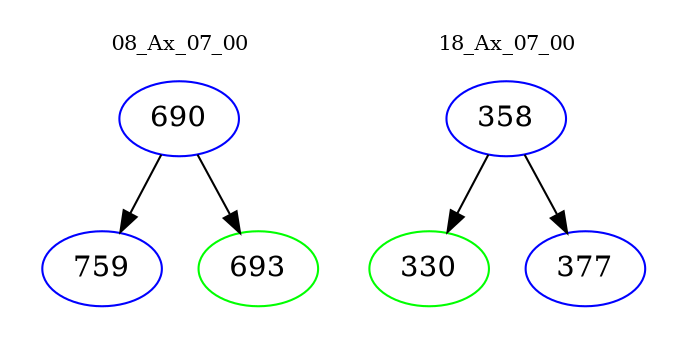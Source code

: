 digraph{
subgraph cluster_0 {
color = white
label = "08_Ax_07_00";
fontsize=10;
T0_690 [label="690", color="blue"]
T0_690 -> T0_759 [color="black"]
T0_759 [label="759", color="blue"]
T0_690 -> T0_693 [color="black"]
T0_693 [label="693", color="green"]
}
subgraph cluster_1 {
color = white
label = "18_Ax_07_00";
fontsize=10;
T1_358 [label="358", color="blue"]
T1_358 -> T1_330 [color="black"]
T1_330 [label="330", color="green"]
T1_358 -> T1_377 [color="black"]
T1_377 [label="377", color="blue"]
}
}
